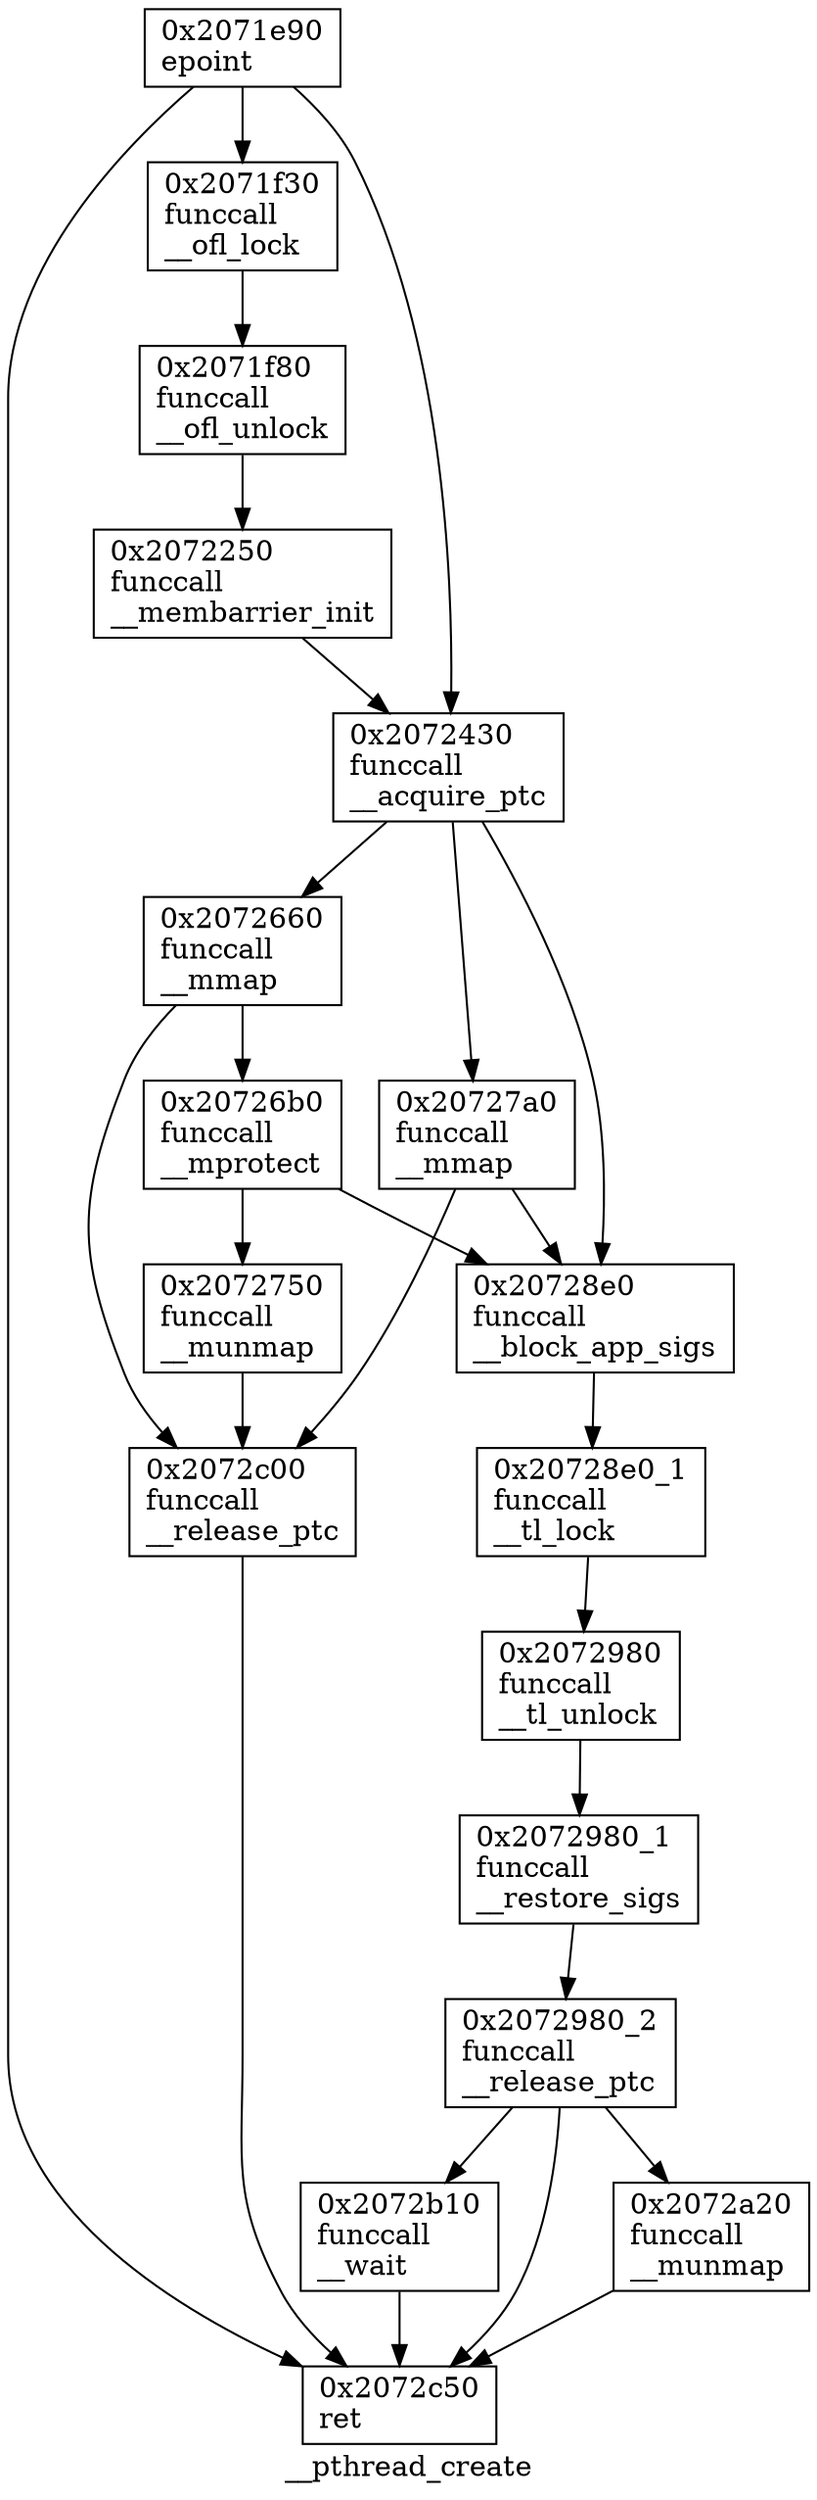 digraph "__pthread_create" {
	label="__pthread_create";

	Node0x2071e90 [shape=record, label="{0x2071e90\lepoint\l}"];
	Node0x2071f30 [shape=record, label="{0x2071f30\lfunccall\l__ofl_lock\l}"];
	Node0x2071f80 [shape=record, label="{0x2071f80\lfunccall\l__ofl_unlock\l}"];
	Node0x2072250 [shape=record, label="{0x2072250\lfunccall\l__membarrier_init\l}"];
	Node0x2072430 [shape=record, label="{0x2072430\lfunccall\l__acquire_ptc\l}"];
	Node0x2072660 [shape=record, label="{0x2072660\lfunccall\l__mmap\l}"];
	Node0x20726b0 [shape=record, label="{0x20726b0\lfunccall\l__mprotect\l}"];
	Node0x2072750 [shape=record, label="{0x2072750\lfunccall\l__munmap\l}"];
	Node0x20727a0 [shape=record, label="{0x20727a0\lfunccall\l__mmap\l}"];
	Node0x20728e0 [shape=record, label="{0x20728e0\lfunccall\l__block_app_sigs\l}"];
	Node0x20728e0_1 [shape=record, label="{0x20728e0_1\lfunccall\l__tl_lock\l}"];
	Node0x2072980 [shape=record, label="{0x2072980\lfunccall\l__tl_unlock\l}"];
	Node0x2072980_1 [shape=record, label="{0x2072980_1\lfunccall\l__restore_sigs\l}"];
	Node0x2072980_2 [shape=record, label="{0x2072980_2\lfunccall\l__release_ptc\l}"];
	Node0x2072a20 [shape=record, label="{0x2072a20\lfunccall\l__munmap\l}"];
	Node0x2072b10 [shape=record, label="{0x2072b10\lfunccall\l__wait\l}"];
	Node0x2072c00 [shape=record, label="{0x2072c00\lfunccall\l__release_ptc\l}"];
	Node0x2072c50 [shape=record, label="{0x2072c50\lret\l}"];
	Node0x2071e90:s0 -> Node0x2072c50;
	Node0x2071e90:s1 -> Node0x2071f30;
	Node0x2071e90:s2 -> Node0x2072430;
	Node0x2071f30 -> Node0x2071f80;
	Node0x2071f80 -> Node0x2072250;
	Node0x2072250 -> Node0x2072430;
	Node0x2072430:s0 -> Node0x20727a0;
	Node0x2072430:s1 -> Node0x2072660;
	Node0x2072430:s2 -> Node0x20728e0;
	Node0x2072660:s0 -> Node0x2072c00;
	Node0x2072660:s1 -> Node0x20726b0;
	Node0x20726b0:s0 -> Node0x20728e0;
	Node0x20726b0:s1 -> Node0x2072750;
	Node0x2072750 -> Node0x2072c00;
	Node0x20727a0:s0 -> Node0x20728e0;
	Node0x20727a0:s1 -> Node0x2072c00;
	Node0x20728e0 -> Node0x20728e0_1;
	Node0x20728e0_1 -> Node0x2072980;
	Node0x2072980 -> Node0x2072980_1;
	Node0x2072980_1 -> Node0x2072980_2;
	Node0x2072980_2:s0 -> Node0x2072c50;
	Node0x2072980_2:s1 -> Node0x2072a20;
	Node0x2072980_2:s2 -> Node0x2072b10;
	Node0x2072a20 -> Node0x2072c50;
	Node0x2072b10 -> Node0x2072c50;
	Node0x2072c00 -> Node0x2072c50;
}